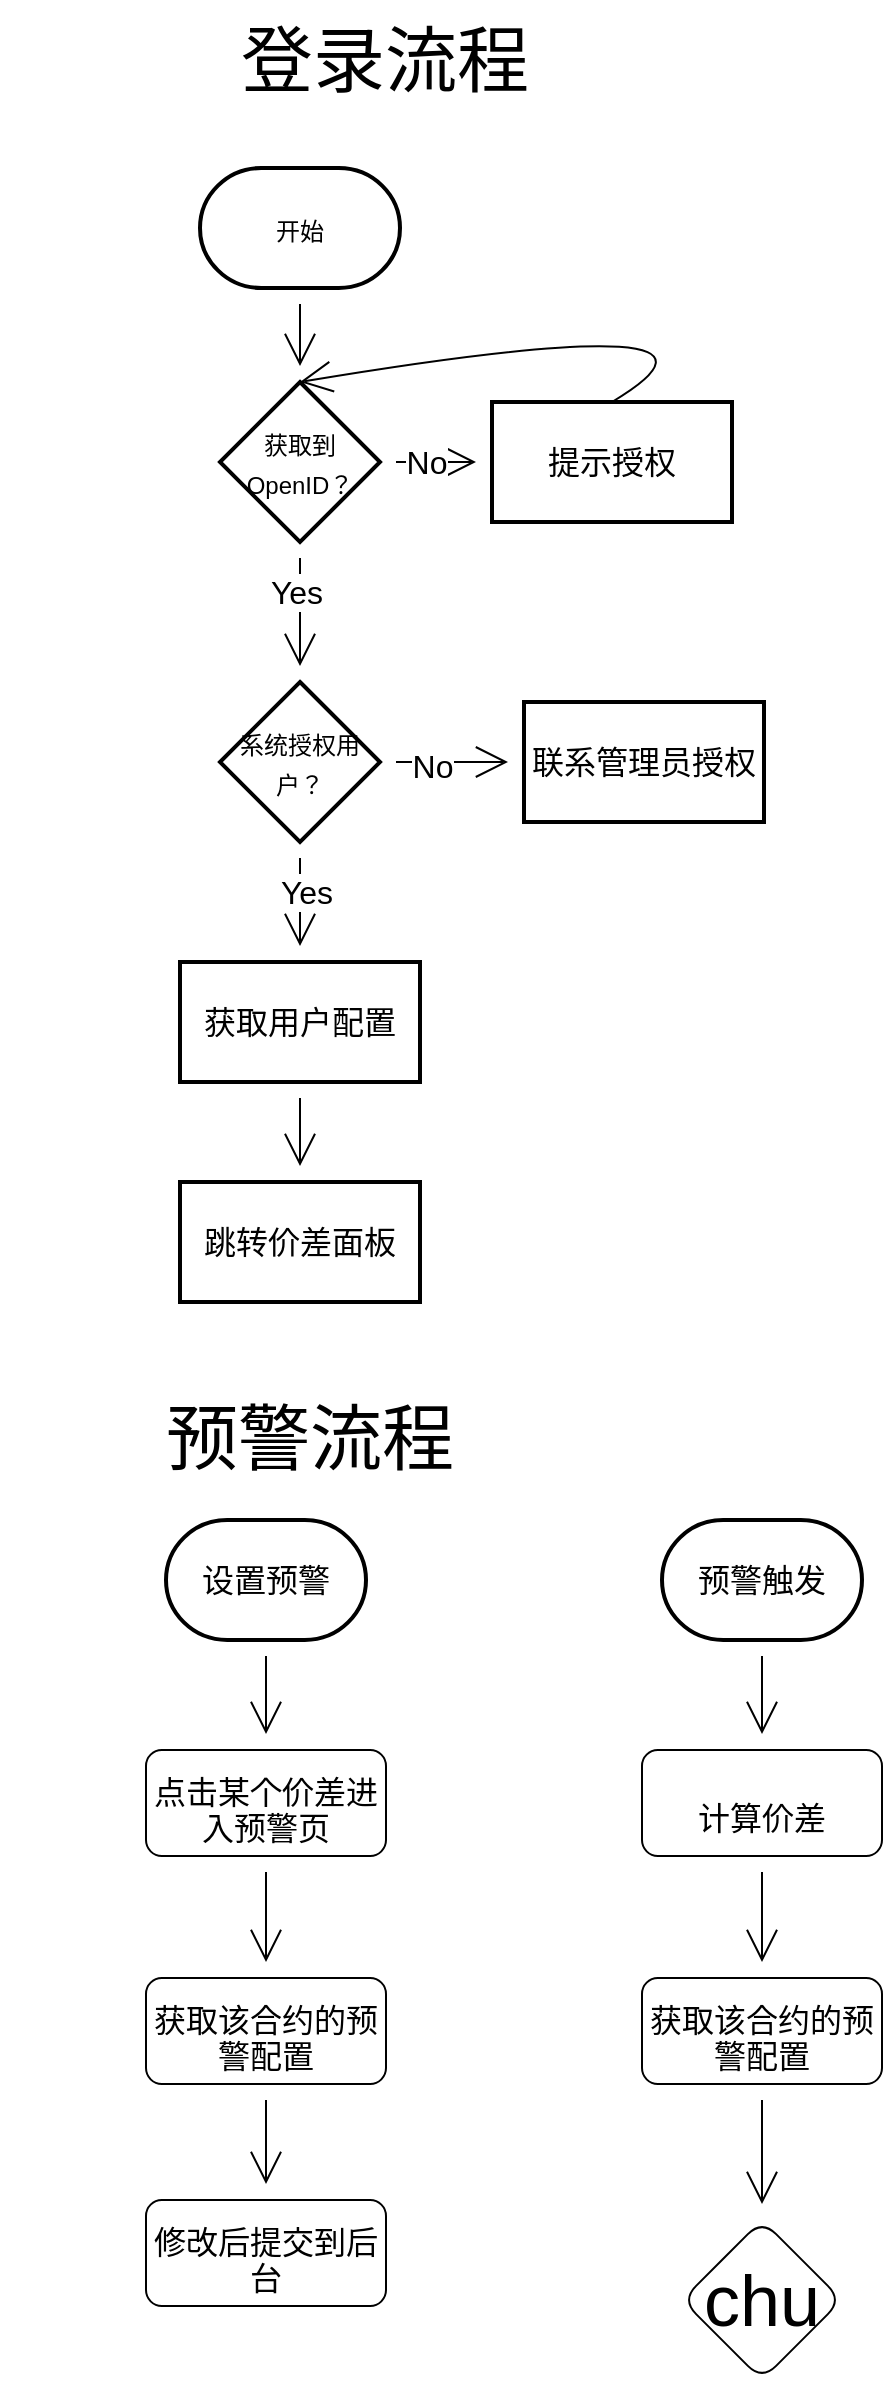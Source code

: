<mxfile version="20.7.2" type="github">
  <diagram id="C5RBs43oDa-KdzZeNtuy" name="Page-1">
    <mxGraphModel dx="815" dy="605" grid="0" gridSize="10" guides="1" tooltips="1" connect="1" arrows="1" fold="1" page="1" pageScale="1" pageWidth="827" pageHeight="1169" math="0" shadow="0">
      <root>
        <mxCell id="WIyWlLk6GJQsqaUBKTNV-0" />
        <mxCell id="WIyWlLk6GJQsqaUBKTNV-1" parent="WIyWlLk6GJQsqaUBKTNV-0" />
        <mxCell id="Mh-0k0e3AiGw8SHAoob_-10" value="" style="edgeStyle=none;curved=1;rounded=0;orthogonalLoop=1;jettySize=auto;html=1;fontSize=12;endArrow=open;startSize=14;endSize=14;sourcePerimeterSpacing=8;targetPerimeterSpacing=8;" edge="1" parent="WIyWlLk6GJQsqaUBKTNV-1" source="Mh-0k0e3AiGw8SHAoob_-8" target="Mh-0k0e3AiGw8SHAoob_-9">
          <mxGeometry relative="1" as="geometry" />
        </mxCell>
        <mxCell id="Mh-0k0e3AiGw8SHAoob_-8" value="&lt;span style=&quot;font-size: 12px;&quot;&gt;开始&lt;/span&gt;" style="strokeWidth=2;html=1;shape=mxgraph.flowchart.terminator;whiteSpace=wrap;fontSize=16;" vertex="1" parent="WIyWlLk6GJQsqaUBKTNV-1">
          <mxGeometry x="241" y="143" width="100" height="60" as="geometry" />
        </mxCell>
        <mxCell id="Mh-0k0e3AiGw8SHAoob_-13" value="" style="edgeStyle=none;curved=1;rounded=0;orthogonalLoop=1;jettySize=auto;html=1;fontSize=12;endArrow=open;startSize=14;endSize=14;sourcePerimeterSpacing=8;targetPerimeterSpacing=8;" edge="1" parent="WIyWlLk6GJQsqaUBKTNV-1" source="Mh-0k0e3AiGw8SHAoob_-9" target="Mh-0k0e3AiGw8SHAoob_-12">
          <mxGeometry relative="1" as="geometry" />
        </mxCell>
        <mxCell id="Mh-0k0e3AiGw8SHAoob_-16" value="No" style="edgeLabel;html=1;align=center;verticalAlign=middle;resizable=0;points=[];fontSize=16;" vertex="1" connectable="0" parent="Mh-0k0e3AiGw8SHAoob_-13">
          <mxGeometry x="-0.286" relative="1" as="geometry">
            <mxPoint as="offset" />
          </mxGeometry>
        </mxCell>
        <mxCell id="Mh-0k0e3AiGw8SHAoob_-19" value="" style="edgeStyle=none;curved=1;rounded=0;orthogonalLoop=1;jettySize=auto;html=1;fontSize=12;endArrow=open;startSize=14;endSize=14;sourcePerimeterSpacing=8;targetPerimeterSpacing=8;" edge="1" parent="WIyWlLk6GJQsqaUBKTNV-1" source="Mh-0k0e3AiGw8SHAoob_-9" target="Mh-0k0e3AiGw8SHAoob_-18">
          <mxGeometry relative="1" as="geometry" />
        </mxCell>
        <mxCell id="Mh-0k0e3AiGw8SHAoob_-20" value="Yes" style="edgeLabel;html=1;align=center;verticalAlign=middle;resizable=0;points=[];fontSize=16;" vertex="1" connectable="0" parent="Mh-0k0e3AiGw8SHAoob_-19">
          <mxGeometry x="-0.392" y="-2" relative="1" as="geometry">
            <mxPoint as="offset" />
          </mxGeometry>
        </mxCell>
        <mxCell id="Mh-0k0e3AiGw8SHAoob_-9" value="&lt;span style=&quot;font-size: 12px;&quot;&gt;获取到OpenID？&lt;/span&gt;" style="rhombus;whiteSpace=wrap;html=1;fontSize=16;strokeWidth=2;" vertex="1" parent="WIyWlLk6GJQsqaUBKTNV-1">
          <mxGeometry x="251" y="250" width="80" height="80" as="geometry" />
        </mxCell>
        <mxCell id="Mh-0k0e3AiGw8SHAoob_-17" style="edgeStyle=none;curved=1;rounded=0;orthogonalLoop=1;jettySize=auto;html=1;exitX=0.5;exitY=0;exitDx=0;exitDy=0;entryX=0.5;entryY=0;entryDx=0;entryDy=0;fontSize=12;endArrow=open;startSize=14;endSize=14;sourcePerimeterSpacing=8;targetPerimeterSpacing=8;" edge="1" parent="WIyWlLk6GJQsqaUBKTNV-1" source="Mh-0k0e3AiGw8SHAoob_-12" target="Mh-0k0e3AiGw8SHAoob_-9">
          <mxGeometry relative="1" as="geometry">
            <Array as="points">
              <mxPoint x="531" y="210" />
            </Array>
          </mxGeometry>
        </mxCell>
        <mxCell id="Mh-0k0e3AiGw8SHAoob_-12" value="提示授权" style="whiteSpace=wrap;html=1;fontSize=16;strokeWidth=2;" vertex="1" parent="WIyWlLk6GJQsqaUBKTNV-1">
          <mxGeometry x="387" y="260" width="120" height="60" as="geometry" />
        </mxCell>
        <mxCell id="Mh-0k0e3AiGw8SHAoob_-22" value="" style="edgeStyle=none;curved=1;rounded=0;orthogonalLoop=1;jettySize=auto;html=1;fontSize=12;endArrow=open;startSize=14;endSize=14;sourcePerimeterSpacing=8;targetPerimeterSpacing=8;" edge="1" parent="WIyWlLk6GJQsqaUBKTNV-1" source="Mh-0k0e3AiGw8SHAoob_-18" target="Mh-0k0e3AiGw8SHAoob_-21">
          <mxGeometry relative="1" as="geometry" />
        </mxCell>
        <mxCell id="Mh-0k0e3AiGw8SHAoob_-23" value="No" style="edgeLabel;html=1;align=center;verticalAlign=middle;resizable=0;points=[];fontSize=16;" vertex="1" connectable="0" parent="Mh-0k0e3AiGw8SHAoob_-22">
          <mxGeometry x="-0.357" y="-2" relative="1" as="geometry">
            <mxPoint as="offset" />
          </mxGeometry>
        </mxCell>
        <mxCell id="Mh-0k0e3AiGw8SHAoob_-25" value="" style="edgeStyle=none;curved=1;rounded=0;orthogonalLoop=1;jettySize=auto;html=1;fontSize=12;endArrow=open;startSize=14;endSize=14;sourcePerimeterSpacing=8;targetPerimeterSpacing=8;" edge="1" parent="WIyWlLk6GJQsqaUBKTNV-1" source="Mh-0k0e3AiGw8SHAoob_-18" target="Mh-0k0e3AiGw8SHAoob_-24">
          <mxGeometry relative="1" as="geometry" />
        </mxCell>
        <mxCell id="Mh-0k0e3AiGw8SHAoob_-26" value="Yes" style="edgeLabel;html=1;align=center;verticalAlign=middle;resizable=0;points=[];fontSize=16;" vertex="1" connectable="0" parent="Mh-0k0e3AiGw8SHAoob_-25">
          <mxGeometry x="-0.221" y="3" relative="1" as="geometry">
            <mxPoint as="offset" />
          </mxGeometry>
        </mxCell>
        <mxCell id="Mh-0k0e3AiGw8SHAoob_-18" value="&lt;span style=&quot;font-size: 12px;&quot;&gt;系统授权用户？&lt;/span&gt;" style="rhombus;whiteSpace=wrap;html=1;fontSize=16;strokeWidth=2;" vertex="1" parent="WIyWlLk6GJQsqaUBKTNV-1">
          <mxGeometry x="251" y="400" width="80" height="80" as="geometry" />
        </mxCell>
        <mxCell id="Mh-0k0e3AiGw8SHAoob_-21" value="联系管理员授权" style="whiteSpace=wrap;html=1;fontSize=16;strokeWidth=2;" vertex="1" parent="WIyWlLk6GJQsqaUBKTNV-1">
          <mxGeometry x="403" y="410" width="120" height="60" as="geometry" />
        </mxCell>
        <mxCell id="Mh-0k0e3AiGw8SHAoob_-28" value="" style="edgeStyle=none;curved=1;rounded=0;orthogonalLoop=1;jettySize=auto;html=1;fontSize=12;endArrow=open;startSize=14;endSize=14;sourcePerimeterSpacing=8;targetPerimeterSpacing=8;" edge="1" parent="WIyWlLk6GJQsqaUBKTNV-1" source="Mh-0k0e3AiGw8SHAoob_-24" target="Mh-0k0e3AiGw8SHAoob_-27">
          <mxGeometry relative="1" as="geometry" />
        </mxCell>
        <mxCell id="Mh-0k0e3AiGw8SHAoob_-24" value="获取用户配置" style="whiteSpace=wrap;html=1;fontSize=16;strokeWidth=2;" vertex="1" parent="WIyWlLk6GJQsqaUBKTNV-1">
          <mxGeometry x="231" y="540" width="120" height="60" as="geometry" />
        </mxCell>
        <mxCell id="Mh-0k0e3AiGw8SHAoob_-27" value="跳转价差面板" style="whiteSpace=wrap;html=1;fontSize=16;strokeWidth=2;" vertex="1" parent="WIyWlLk6GJQsqaUBKTNV-1">
          <mxGeometry x="231" y="650" width="120" height="60" as="geometry" />
        </mxCell>
        <mxCell id="Mh-0k0e3AiGw8SHAoob_-33" value="" style="edgeStyle=none;curved=1;rounded=0;orthogonalLoop=1;jettySize=auto;html=1;fontSize=36;endArrow=open;startSize=14;endSize=14;sourcePerimeterSpacing=8;targetPerimeterSpacing=8;" edge="1" parent="WIyWlLk6GJQsqaUBKTNV-1" source="Mh-0k0e3AiGw8SHAoob_-29" target="Mh-0k0e3AiGw8SHAoob_-32">
          <mxGeometry relative="1" as="geometry" />
        </mxCell>
        <mxCell id="Mh-0k0e3AiGw8SHAoob_-29" value="设置预警" style="strokeWidth=2;html=1;shape=mxgraph.flowchart.terminator;whiteSpace=wrap;fontSize=16;" vertex="1" parent="WIyWlLk6GJQsqaUBKTNV-1">
          <mxGeometry x="224" y="819" width="100" height="60" as="geometry" />
        </mxCell>
        <mxCell id="Mh-0k0e3AiGw8SHAoob_-30" value="&lt;font style=&quot;font-size: 36px;&quot;&gt;登录流程&lt;/font&gt;" style="text;html=1;strokeColor=none;fillColor=none;align=center;verticalAlign=middle;whiteSpace=wrap;rounded=0;fontSize=16;" vertex="1" parent="WIyWlLk6GJQsqaUBKTNV-1">
          <mxGeometry x="238" y="59" width="191" height="60" as="geometry" />
        </mxCell>
        <mxCell id="Mh-0k0e3AiGw8SHAoob_-31" value="预警流程" style="text;html=1;strokeColor=none;fillColor=none;align=center;verticalAlign=middle;whiteSpace=wrap;rounded=0;fontSize=36;" vertex="1" parent="WIyWlLk6GJQsqaUBKTNV-1">
          <mxGeometry x="141" y="754" width="310" height="48" as="geometry" />
        </mxCell>
        <mxCell id="Mh-0k0e3AiGw8SHAoob_-36" value="" style="edgeStyle=none;curved=1;rounded=0;orthogonalLoop=1;jettySize=auto;html=1;fontSize=16;endArrow=open;startSize=14;endSize=14;sourcePerimeterSpacing=8;targetPerimeterSpacing=8;" edge="1" parent="WIyWlLk6GJQsqaUBKTNV-1" source="Mh-0k0e3AiGw8SHAoob_-32" target="Mh-0k0e3AiGw8SHAoob_-35">
          <mxGeometry relative="1" as="geometry" />
        </mxCell>
        <mxCell id="Mh-0k0e3AiGw8SHAoob_-32" value="&lt;p style=&quot;line-height: 30%;&quot;&gt;&lt;font style=&quot;font-size: 16px;&quot;&gt;点击某个价差进入预警页&lt;/font&gt;&lt;/p&gt;" style="rounded=1;whiteSpace=wrap;html=1;fontSize=36;" vertex="1" parent="WIyWlLk6GJQsqaUBKTNV-1">
          <mxGeometry x="214" y="934" width="120" height="53" as="geometry" />
        </mxCell>
        <mxCell id="Mh-0k0e3AiGw8SHAoob_-41" value="" style="edgeStyle=none;curved=1;rounded=0;orthogonalLoop=1;jettySize=auto;html=1;fontSize=16;endArrow=open;startSize=14;endSize=14;sourcePerimeterSpacing=8;targetPerimeterSpacing=8;" edge="1" parent="WIyWlLk6GJQsqaUBKTNV-1" source="Mh-0k0e3AiGw8SHAoob_-35" target="Mh-0k0e3AiGw8SHAoob_-40">
          <mxGeometry relative="1" as="geometry" />
        </mxCell>
        <mxCell id="Mh-0k0e3AiGw8SHAoob_-35" value="&lt;p style=&quot;line-height: 30%;&quot;&gt;&lt;font style=&quot;font-size: 16px;&quot;&gt;获取该合约的预警配置&lt;/font&gt;&lt;/p&gt;" style="rounded=1;whiteSpace=wrap;html=1;fontSize=36;" vertex="1" parent="WIyWlLk6GJQsqaUBKTNV-1">
          <mxGeometry x="214" y="1048" width="120" height="53" as="geometry" />
        </mxCell>
        <mxCell id="Mh-0k0e3AiGw8SHAoob_-40" value="&lt;p style=&quot;line-height: 30%;&quot;&gt;&lt;font style=&quot;font-size: 16px;&quot;&gt;修改后提交到后台&lt;/font&gt;&lt;/p&gt;" style="rounded=1;whiteSpace=wrap;html=1;fontSize=36;" vertex="1" parent="WIyWlLk6GJQsqaUBKTNV-1">
          <mxGeometry x="214" y="1159" width="120" height="53" as="geometry" />
        </mxCell>
        <mxCell id="Mh-0k0e3AiGw8SHAoob_-43" value="" style="edgeStyle=none;curved=1;rounded=0;orthogonalLoop=1;jettySize=auto;html=1;fontSize=36;endArrow=open;startSize=14;endSize=14;sourcePerimeterSpacing=8;targetPerimeterSpacing=8;" edge="1" source="Mh-0k0e3AiGw8SHAoob_-44" target="Mh-0k0e3AiGw8SHAoob_-46" parent="WIyWlLk6GJQsqaUBKTNV-1">
          <mxGeometry relative="1" as="geometry" />
        </mxCell>
        <mxCell id="Mh-0k0e3AiGw8SHAoob_-44" value="预警触发" style="strokeWidth=2;html=1;shape=mxgraph.flowchart.terminator;whiteSpace=wrap;fontSize=16;" vertex="1" parent="WIyWlLk6GJQsqaUBKTNV-1">
          <mxGeometry x="472" y="819" width="100" height="60" as="geometry" />
        </mxCell>
        <mxCell id="Mh-0k0e3AiGw8SHAoob_-45" value="" style="edgeStyle=none;curved=1;rounded=0;orthogonalLoop=1;jettySize=auto;html=1;fontSize=16;endArrow=open;startSize=14;endSize=14;sourcePerimeterSpacing=8;targetPerimeterSpacing=8;" edge="1" source="Mh-0k0e3AiGw8SHAoob_-46" target="Mh-0k0e3AiGw8SHAoob_-48" parent="WIyWlLk6GJQsqaUBKTNV-1">
          <mxGeometry relative="1" as="geometry" />
        </mxCell>
        <mxCell id="Mh-0k0e3AiGw8SHAoob_-46" value="&lt;span style=&quot;font-size: 16px;&quot;&gt;计算价差&lt;/span&gt;" style="rounded=1;whiteSpace=wrap;html=1;fontSize=36;" vertex="1" parent="WIyWlLk6GJQsqaUBKTNV-1">
          <mxGeometry x="462" y="934" width="120" height="53" as="geometry" />
        </mxCell>
        <mxCell id="Mh-0k0e3AiGw8SHAoob_-55" value="" style="edgeStyle=none;curved=1;rounded=0;orthogonalLoop=1;jettySize=auto;html=1;fontSize=16;endArrow=open;startSize=14;endSize=14;sourcePerimeterSpacing=8;targetPerimeterSpacing=8;" edge="1" parent="WIyWlLk6GJQsqaUBKTNV-1" source="Mh-0k0e3AiGw8SHAoob_-48" target="Mh-0k0e3AiGw8SHAoob_-54">
          <mxGeometry relative="1" as="geometry" />
        </mxCell>
        <mxCell id="Mh-0k0e3AiGw8SHAoob_-48" value="&lt;p style=&quot;line-height: 30%;&quot;&gt;&lt;font style=&quot;font-size: 16px;&quot;&gt;获取该合约的预警配置&lt;/font&gt;&lt;/p&gt;" style="rounded=1;whiteSpace=wrap;html=1;fontSize=36;" vertex="1" parent="WIyWlLk6GJQsqaUBKTNV-1">
          <mxGeometry x="462" y="1048" width="120" height="53" as="geometry" />
        </mxCell>
        <mxCell id="Mh-0k0e3AiGw8SHAoob_-54" value="chu" style="rhombus;whiteSpace=wrap;html=1;fontSize=36;rounded=1;" vertex="1" parent="WIyWlLk6GJQsqaUBKTNV-1">
          <mxGeometry x="482" y="1169" width="80" height="80" as="geometry" />
        </mxCell>
      </root>
    </mxGraphModel>
  </diagram>
</mxfile>
